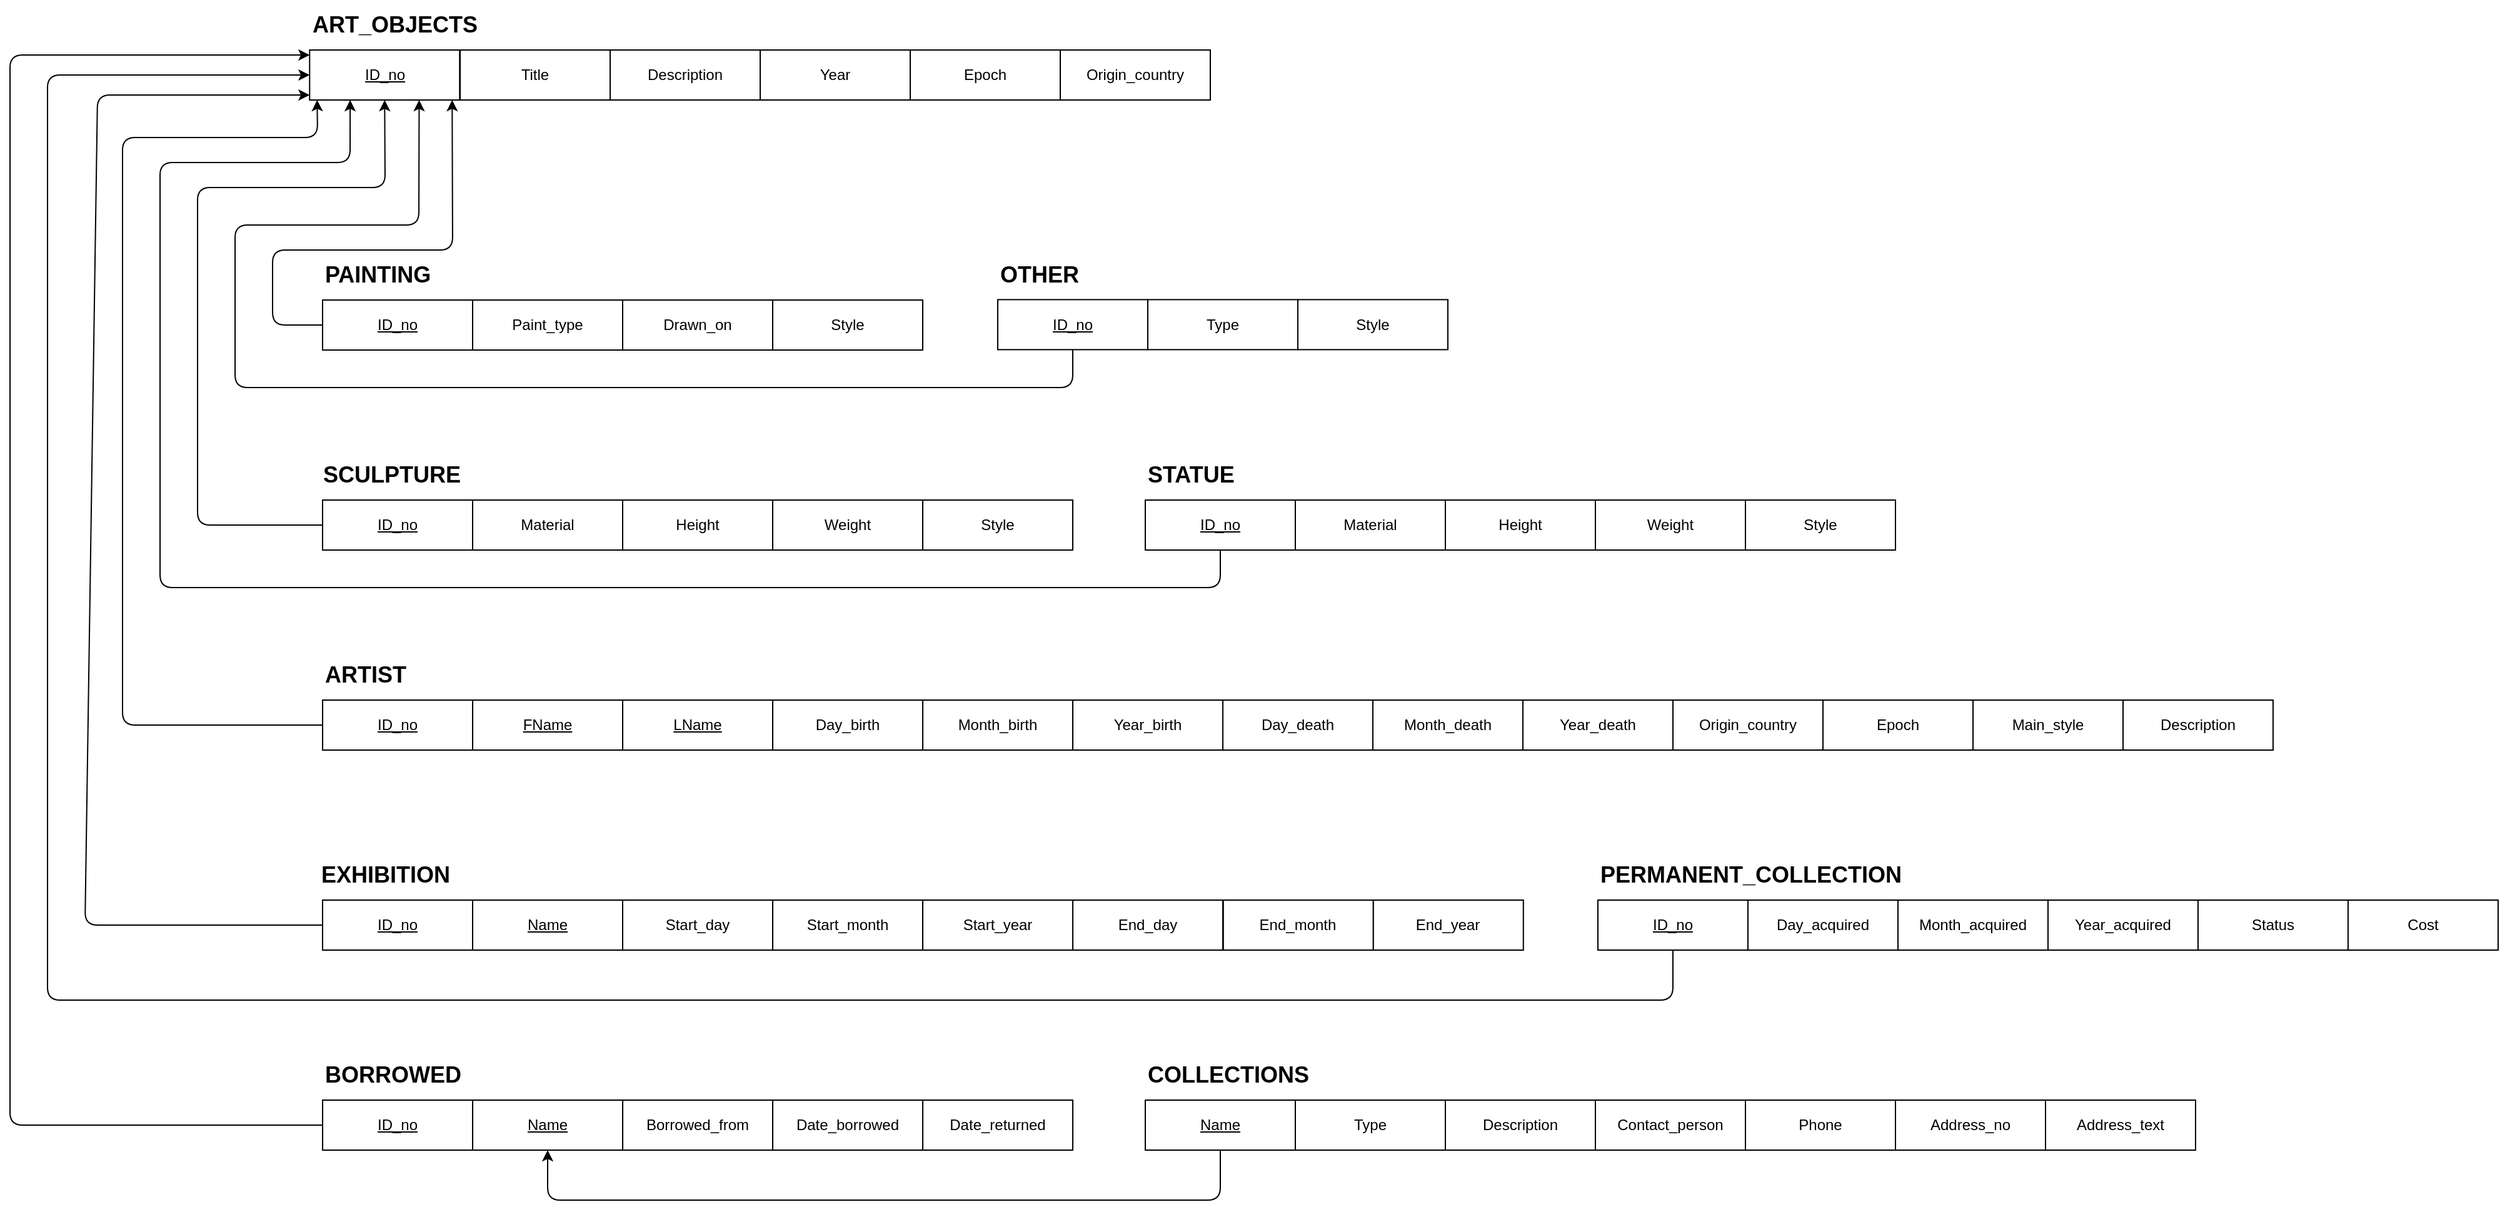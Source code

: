 <mxfile>
    <diagram id="mbgXg7MLxgZCqN_WTLX3" name="Page-1">
        <mxGraphModel dx="1216" dy="1588" grid="1" gridSize="10" guides="1" tooltips="1" connect="1" arrows="1" fold="1" page="1" pageScale="1" pageWidth="850" pageHeight="1100" math="0" shadow="0">
            <root>
                <mxCell id="0"/>
                <mxCell id="1" parent="0"/>
                <mxCell id="67" style="edgeStyle=none;html=1;exitX=0;exitY=0.5;exitDx=0;exitDy=0;fontSize=18;snapToPoint=0;orthogonal=0;entryX=0.95;entryY=1;entryDx=0;entryDy=0;orthogonalLoop=0;flowAnimation=0;backgroundOutline=0;entryPerimeter=0;" parent="1" source="9" target="58" edge="1">
                    <mxGeometry relative="1" as="geometry">
                        <mxPoint x="110" y="-70" as="targetPoint"/>
                        <Array as="points">
                            <mxPoint x="-30" y="60"/>
                            <mxPoint x="-30"/>
                            <mxPoint x="114"/>
                        </Array>
                    </mxGeometry>
                </mxCell>
                <mxCell id="68" style="edgeStyle=none;html=1;exitX=0;exitY=0.5;exitDx=0;exitDy=0;fontSize=18;entryX=0.5;entryY=1;entryDx=0;entryDy=0;entryPerimeter=0;" parent="1" source="20" target="58" edge="1">
                    <mxGeometry relative="1" as="geometry">
                        <mxPoint x="60" y="-50" as="targetPoint"/>
                        <Array as="points">
                            <mxPoint x="-90" y="220"/>
                            <mxPoint x="-90" y="-50"/>
                            <mxPoint x="60" y="-50"/>
                        </Array>
                    </mxGeometry>
                </mxCell>
                <mxCell id="69" style="edgeStyle=none;html=1;exitX=0.5;exitY=1;exitDx=0;exitDy=0;fontSize=18;entryX=0.27;entryY=1;entryDx=0;entryDy=0;entryPerimeter=0;" parent="1" source="39" target="58" edge="1">
                    <mxGeometry relative="1" as="geometry">
                        <mxPoint x="10" y="379" as="sourcePoint"/>
                        <mxPoint x="-20" y="-110" as="targetPoint"/>
                        <Array as="points">
                            <mxPoint x="728" y="270"/>
                            <mxPoint x="-120" y="270"/>
                            <mxPoint x="-120" y="-70"/>
                            <mxPoint x="32" y="-70"/>
                        </Array>
                    </mxGeometry>
                </mxCell>
                <mxCell id="80" style="edgeStyle=none;html=1;exitX=0;exitY=0.5;exitDx=0;exitDy=0;entryX=0.05;entryY=1;entryDx=0;entryDy=0;fontSize=18;entryPerimeter=0;" parent="1" source="72" target="58" edge="1">
                    <mxGeometry relative="1" as="geometry">
                        <Array as="points">
                            <mxPoint x="-150" y="380"/>
                            <mxPoint x="-150" y="-90"/>
                            <mxPoint x="6" y="-90"/>
                        </Array>
                    </mxGeometry>
                </mxCell>
                <mxCell id="94" value="" style="group" parent="1" vertex="1" connectable="0">
                    <mxGeometry width="490" height="80" as="geometry"/>
                </mxCell>
                <mxCell id="9" value="&lt;u&gt;ID_no&lt;/u&gt;" style="rounded=0;whiteSpace=wrap;html=1;" parent="94" vertex="1">
                    <mxGeometry x="10" y="40" width="120" height="40" as="geometry"/>
                </mxCell>
                <mxCell id="10" value="PAINTING" style="text;strokeColor=none;fillColor=none;html=1;fontSize=18;fontStyle=1;verticalAlign=middle;align=left;" parent="94" vertex="1">
                    <mxGeometry x="10" width="100" height="40" as="geometry"/>
                </mxCell>
                <mxCell id="11" value="Paint_type" style="rounded=0;whiteSpace=wrap;html=1;" parent="94" vertex="1">
                    <mxGeometry x="130" y="40" width="120" height="40" as="geometry"/>
                </mxCell>
                <mxCell id="12" value="Drawn_on" style="rounded=0;whiteSpace=wrap;html=1;" parent="94" vertex="1">
                    <mxGeometry x="250" y="40" width="120" height="40" as="geometry"/>
                </mxCell>
                <mxCell id="13" value="Style" style="rounded=0;whiteSpace=wrap;html=1;" parent="94" vertex="1">
                    <mxGeometry x="370" y="40" width="120" height="40" as="geometry"/>
                </mxCell>
                <mxCell id="95" value="" style="group" parent="1" vertex="1" connectable="0">
                    <mxGeometry x="10" y="160" width="600" height="80" as="geometry"/>
                </mxCell>
                <mxCell id="20" value="&lt;u&gt;ID_no&lt;/u&gt;" style="rounded=0;whiteSpace=wrap;html=1;" parent="95" vertex="1">
                    <mxGeometry y="40" width="120" height="40" as="geometry"/>
                </mxCell>
                <mxCell id="21" value="SCULPTURE" style="text;strokeColor=none;fillColor=none;html=1;fontSize=18;fontStyle=1;verticalAlign=middle;align=center;" parent="95" vertex="1">
                    <mxGeometry width="110" height="40" as="geometry"/>
                </mxCell>
                <mxCell id="22" value="Material" style="rounded=0;whiteSpace=wrap;html=1;" parent="95" vertex="1">
                    <mxGeometry x="120" y="40" width="120" height="40" as="geometry"/>
                </mxCell>
                <mxCell id="23" value="Height" style="rounded=0;whiteSpace=wrap;html=1;" parent="95" vertex="1">
                    <mxGeometry x="240" y="40" width="120" height="40" as="geometry"/>
                </mxCell>
                <mxCell id="24" value="Weight" style="rounded=0;whiteSpace=wrap;html=1;" parent="95" vertex="1">
                    <mxGeometry x="360" y="40" width="120" height="40" as="geometry"/>
                </mxCell>
                <mxCell id="26" value="Style" style="rounded=0;whiteSpace=wrap;html=1;" parent="95" vertex="1">
                    <mxGeometry x="480" y="40" width="120" height="40" as="geometry"/>
                </mxCell>
                <mxCell id="108" style="edgeStyle=none;html=1;exitX=0.5;exitY=1;exitDx=0;exitDy=0;entryX=0.73;entryY=1;entryDx=0;entryDy=0;fontSize=18;entryPerimeter=0;" parent="1" source="29" target="58" edge="1">
                    <mxGeometry relative="1" as="geometry">
                        <Array as="points">
                            <mxPoint x="610" y="110"/>
                            <mxPoint x="-60" y="110"/>
                            <mxPoint x="-60" y="-20"/>
                            <mxPoint x="87" y="-20"/>
                        </Array>
                    </mxGeometry>
                </mxCell>
                <mxCell id="118" style="edgeStyle=none;html=1;exitX=0;exitY=0.5;exitDx=0;exitDy=0;entryX=0;entryY=0.9;entryDx=0;entryDy=0;fontSize=18;entryPerimeter=0;" parent="1" source="110" target="58" edge="1">
                    <mxGeometry relative="1" as="geometry">
                        <Array as="points">
                            <mxPoint x="-180" y="540"/>
                            <mxPoint x="-170" y="-124"/>
                        </Array>
                    </mxGeometry>
                </mxCell>
                <mxCell id="119" value="" style="group" parent="1" vertex="1" connectable="0">
                    <mxGeometry x="550" width="360" height="79.69" as="geometry"/>
                </mxCell>
                <mxCell id="29" value="&lt;u&gt;ID_no&lt;/u&gt;" style="rounded=0;whiteSpace=wrap;html=1;" parent="119" vertex="1">
                    <mxGeometry y="39.69" width="120" height="40" as="geometry"/>
                </mxCell>
                <mxCell id="30" value="OTHER" style="text;strokeColor=none;fillColor=none;html=1;fontSize=18;fontStyle=1;verticalAlign=middle;align=left;" parent="119" vertex="1">
                    <mxGeometry width="100" height="40" as="geometry"/>
                </mxCell>
                <mxCell id="31" value="Type" style="rounded=0;whiteSpace=wrap;html=1;" parent="119" vertex="1">
                    <mxGeometry x="120" y="39.69" width="120" height="40" as="geometry"/>
                </mxCell>
                <mxCell id="32" value="Style" style="rounded=0;whiteSpace=wrap;html=1;" parent="119" vertex="1">
                    <mxGeometry x="240" y="39.69" width="120" height="40" as="geometry"/>
                </mxCell>
                <mxCell id="120" value="" style="group" parent="1" vertex="1" connectable="0">
                    <mxGeometry x="668" y="160" width="600" height="80" as="geometry"/>
                </mxCell>
                <mxCell id="39" value="&lt;u&gt;ID_no&lt;/u&gt;" style="rounded=0;whiteSpace=wrap;html=1;" parent="120" vertex="1">
                    <mxGeometry y="40" width="120" height="40" as="geometry"/>
                </mxCell>
                <mxCell id="40" value="STATUE" style="text;strokeColor=none;fillColor=none;html=1;fontSize=18;fontStyle=1;verticalAlign=middle;align=left;" parent="120" vertex="1">
                    <mxGeometry width="100" height="40" as="geometry"/>
                </mxCell>
                <mxCell id="41" value="Material" style="rounded=0;whiteSpace=wrap;html=1;" parent="120" vertex="1">
                    <mxGeometry x="120" y="40" width="120" height="40" as="geometry"/>
                </mxCell>
                <mxCell id="42" value="Height" style="rounded=0;whiteSpace=wrap;html=1;" parent="120" vertex="1">
                    <mxGeometry x="240" y="40" width="120" height="40" as="geometry"/>
                </mxCell>
                <mxCell id="43" value="Weight" style="rounded=0;whiteSpace=wrap;html=1;" parent="120" vertex="1">
                    <mxGeometry x="360" y="40" width="120" height="40" as="geometry"/>
                </mxCell>
                <mxCell id="45" value="Style" style="rounded=0;whiteSpace=wrap;html=1;" parent="120" vertex="1">
                    <mxGeometry x="480" y="40" width="120" height="40" as="geometry"/>
                </mxCell>
                <mxCell id="146" value="" style="group" parent="1" vertex="1" connectable="0">
                    <mxGeometry x="10.02" y="640" width="600" height="80" as="geometry"/>
                </mxCell>
                <mxCell id="130" value="&lt;u&gt;ID_no&lt;/u&gt;" style="rounded=0;whiteSpace=wrap;html=1;" parent="146" vertex="1">
                    <mxGeometry y="40" width="120" height="40" as="geometry"/>
                </mxCell>
                <mxCell id="131" value="BORROWED" style="text;strokeColor=none;fillColor=none;html=1;fontSize=18;fontStyle=1;verticalAlign=middle;align=left;" parent="146" vertex="1">
                    <mxGeometry width="260" height="40" as="geometry"/>
                </mxCell>
                <mxCell id="132" value="Borrowed_from" style="rounded=0;whiteSpace=wrap;html=1;" parent="146" vertex="1">
                    <mxGeometry x="240" y="40" width="120" height="40" as="geometry"/>
                </mxCell>
                <mxCell id="133" value="Date_returned" style="rounded=0;whiteSpace=wrap;html=1;" parent="146" vertex="1">
                    <mxGeometry x="480" y="40" width="120" height="40" as="geometry"/>
                </mxCell>
                <mxCell id="134" value="Date_borrowed" style="rounded=0;whiteSpace=wrap;html=1;" parent="146" vertex="1">
                    <mxGeometry x="360" y="40" width="120" height="40" as="geometry"/>
                </mxCell>
                <mxCell id="145" value="&lt;u&gt;Name&lt;/u&gt;" style="rounded=0;whiteSpace=wrap;html=1;" parent="146" vertex="1">
                    <mxGeometry x="120" y="40" width="120" height="40" as="geometry"/>
                </mxCell>
                <mxCell id="149" style="edgeStyle=none;html=1;exitX=0.5;exitY=1;exitDx=0;exitDy=0;entryX=0.5;entryY=1;entryDx=0;entryDy=0;fontSize=18;" parent="1" source="138" target="145" edge="1">
                    <mxGeometry relative="1" as="geometry">
                        <Array as="points">
                            <mxPoint x="728" y="760"/>
                            <mxPoint x="190" y="760"/>
                        </Array>
                    </mxGeometry>
                </mxCell>
                <mxCell id="150" style="edgeStyle=none;html=1;exitX=0;exitY=0.5;exitDx=0;exitDy=0;fontSize=18;entryX=0;entryY=0.1;entryDx=0;entryDy=0;entryPerimeter=0;" parent="1" source="130" target="58" edge="1">
                    <mxGeometry relative="1" as="geometry">
                        <Array as="points">
                            <mxPoint x="-240" y="700"/>
                            <mxPoint x="-240" y="-156"/>
                        </Array>
                        <mxPoint x="-30" y="-160" as="targetPoint"/>
                    </mxGeometry>
                </mxCell>
                <mxCell id="158" style="edgeStyle=none;html=1;exitX=0.5;exitY=1;exitDx=0;exitDy=0;entryX=0;entryY=0.5;entryDx=0;entryDy=0;fontSize=18;entryPerimeter=0;" parent="1" source="123" target="58" edge="1">
                    <mxGeometry relative="1" as="geometry">
                        <Array as="points">
                            <mxPoint x="1090" y="600"/>
                            <mxPoint x="-210" y="600"/>
                            <mxPoint x="-210" y="-140"/>
                        </Array>
                    </mxGeometry>
                </mxCell>
                <mxCell id="161" value="" style="group" parent="1" vertex="1" connectable="0">
                    <mxGeometry x="668" y="640" width="840" height="80" as="geometry"/>
                </mxCell>
                <mxCell id="137" value="COLLECTIONS" style="text;strokeColor=none;fillColor=none;html=1;fontSize=18;fontStyle=1;verticalAlign=middle;align=left;" parent="161" vertex="1">
                    <mxGeometry width="260" height="40" as="geometry"/>
                </mxCell>
                <mxCell id="138" value="&lt;u&gt;Name&lt;/u&gt;" style="rounded=0;whiteSpace=wrap;html=1;" parent="161" vertex="1">
                    <mxGeometry y="40" width="120" height="40" as="geometry"/>
                </mxCell>
                <mxCell id="139" value="Description" style="rounded=0;whiteSpace=wrap;html=1;" parent="161" vertex="1">
                    <mxGeometry x="240" y="40" width="120" height="40" as="geometry"/>
                </mxCell>
                <mxCell id="140" value="Type" style="rounded=0;whiteSpace=wrap;html=1;" parent="161" vertex="1">
                    <mxGeometry x="120" y="40" width="120" height="40" as="geometry"/>
                </mxCell>
                <mxCell id="141" value="Contact_person" style="rounded=0;whiteSpace=wrap;html=1;" parent="161" vertex="1">
                    <mxGeometry x="360" y="40" width="120" height="40" as="geometry"/>
                </mxCell>
                <mxCell id="142" value="Phone" style="rounded=0;whiteSpace=wrap;html=1;" parent="161" vertex="1">
                    <mxGeometry x="480" y="40" width="120" height="40" as="geometry"/>
                </mxCell>
                <mxCell id="143" value="Address_no" style="rounded=0;whiteSpace=wrap;html=1;" parent="161" vertex="1">
                    <mxGeometry x="600" y="40" width="120" height="40" as="geometry"/>
                </mxCell>
                <mxCell id="160" value="Address_text" style="rounded=0;whiteSpace=wrap;html=1;" parent="161" vertex="1">
                    <mxGeometry x="720" y="40" width="120" height="40" as="geometry"/>
                </mxCell>
                <mxCell id="169" value="" style="group" parent="1" vertex="1" connectable="0">
                    <mxGeometry x="10.02" y="320" width="1560" height="80" as="geometry"/>
                </mxCell>
                <mxCell id="101" value="Month_birth" style="rounded=0;whiteSpace=wrap;html=1;" parent="169" vertex="1">
                    <mxGeometry x="480" y="40" width="120" height="40" as="geometry"/>
                </mxCell>
                <mxCell id="102" value="Origin_country" style="rounded=0;whiteSpace=wrap;html=1;" parent="169" vertex="1">
                    <mxGeometry x="1080" y="40" width="120" height="40" as="geometry"/>
                </mxCell>
                <mxCell id="72" value="&lt;u&gt;ID_no&lt;/u&gt;" style="rounded=0;whiteSpace=wrap;html=1;" parent="169" vertex="1">
                    <mxGeometry y="40" width="120" height="40" as="geometry"/>
                </mxCell>
                <mxCell id="73" value="ARTIST" style="text;strokeColor=none;fillColor=none;html=1;fontSize=18;fontStyle=1;verticalAlign=middle;align=left;" parent="169" vertex="1">
                    <mxGeometry width="100" height="40" as="geometry"/>
                </mxCell>
                <mxCell id="74" value="&lt;u&gt;FName&lt;/u&gt;" style="rounded=0;whiteSpace=wrap;html=1;" parent="169" vertex="1">
                    <mxGeometry x="120.0" y="40" width="120" height="40" as="geometry"/>
                </mxCell>
                <mxCell id="75" value="&lt;u&gt;LName&lt;/u&gt;" style="rounded=0;whiteSpace=wrap;html=1;" parent="169" vertex="1">
                    <mxGeometry x="240" y="40" width="120" height="40" as="geometry"/>
                </mxCell>
                <mxCell id="76" value="Day_birth" style="rounded=0;whiteSpace=wrap;html=1;" parent="169" vertex="1">
                    <mxGeometry x="360" y="40" width="120" height="40" as="geometry"/>
                </mxCell>
                <mxCell id="103" value="Epoch" style="rounded=0;whiteSpace=wrap;html=1;" parent="169" vertex="1">
                    <mxGeometry x="1200" y="40" width="120" height="40" as="geometry"/>
                </mxCell>
                <mxCell id="104" value="Main_style" style="rounded=0;whiteSpace=wrap;html=1;" parent="169" vertex="1">
                    <mxGeometry x="1320" y="40" width="120" height="40" as="geometry"/>
                </mxCell>
                <mxCell id="105" value="Description" style="rounded=0;whiteSpace=wrap;html=1;" parent="169" vertex="1">
                    <mxGeometry x="1440" y="40" width="120" height="40" as="geometry"/>
                </mxCell>
                <mxCell id="152" value="Day_death" style="rounded=0;whiteSpace=wrap;html=1;" parent="169" vertex="1">
                    <mxGeometry x="720" y="40" width="120" height="40" as="geometry"/>
                </mxCell>
                <mxCell id="153" value="Year_birth" style="rounded=0;whiteSpace=wrap;html=1;" parent="169" vertex="1">
                    <mxGeometry x="600" y="40" width="120" height="40" as="geometry"/>
                </mxCell>
                <mxCell id="154" value="Month_death" style="rounded=0;whiteSpace=wrap;html=1;" parent="169" vertex="1">
                    <mxGeometry x="840" y="40" width="120" height="40" as="geometry"/>
                </mxCell>
                <mxCell id="155" value="Year_death" style="rounded=0;whiteSpace=wrap;html=1;" parent="169" vertex="1">
                    <mxGeometry x="960" y="40" width="120" height="40" as="geometry"/>
                </mxCell>
                <mxCell id="170" value="" style="group" parent="1" vertex="1" connectable="0">
                    <mxGeometry x="10" y="480" width="960.39" height="80" as="geometry"/>
                </mxCell>
                <mxCell id="110" value="&lt;u&gt;ID_no&lt;/u&gt;" style="rounded=0;whiteSpace=wrap;html=1;" parent="170" vertex="1">
                    <mxGeometry y="40" width="120" height="40" as="geometry"/>
                </mxCell>
                <mxCell id="111" value="EXHIBITION" style="text;strokeColor=none;fillColor=none;html=1;fontSize=18;fontStyle=1;verticalAlign=middle;align=center;" parent="170" vertex="1">
                    <mxGeometry width="100" height="40" as="geometry"/>
                </mxCell>
                <mxCell id="112" value="&lt;u&gt;Name&lt;/u&gt;" style="rounded=0;whiteSpace=wrap;html=1;" parent="170" vertex="1">
                    <mxGeometry x="120" y="40" width="120" height="40" as="geometry"/>
                </mxCell>
                <mxCell id="116" value="Start_day" style="rounded=0;whiteSpace=wrap;html=1;" parent="170" vertex="1">
                    <mxGeometry x="240" y="40" width="120" height="40" as="geometry"/>
                </mxCell>
                <mxCell id="113" value="End_day" style="rounded=0;whiteSpace=wrap;html=1;" parent="170" vertex="1">
                    <mxGeometry x="600.02" y="40" width="120" height="40" as="geometry"/>
                </mxCell>
                <mxCell id="165" value="Start_month" style="rounded=0;whiteSpace=wrap;html=1;" parent="170" vertex="1">
                    <mxGeometry x="360.02" y="40" width="120" height="40" as="geometry"/>
                </mxCell>
                <mxCell id="166" value="Start_year" style="rounded=0;whiteSpace=wrap;html=1;" parent="170" vertex="1">
                    <mxGeometry x="480.02" y="40" width="120" height="40" as="geometry"/>
                </mxCell>
                <mxCell id="167" value="End_month" style="rounded=0;whiteSpace=wrap;html=1;" parent="170" vertex="1">
                    <mxGeometry x="720.39" y="40" width="120" height="40" as="geometry"/>
                </mxCell>
                <mxCell id="168" value="End_year" style="rounded=0;whiteSpace=wrap;html=1;" parent="170" vertex="1">
                    <mxGeometry x="840.39" y="40" width="120" height="40" as="geometry"/>
                </mxCell>
                <mxCell id="171" value="" style="group" parent="1" vertex="1" connectable="0">
                    <mxGeometry x="1030" y="480" width="720" height="80" as="geometry"/>
                </mxCell>
                <mxCell id="123" value="&lt;u&gt;ID_no&lt;/u&gt;" style="rounded=0;whiteSpace=wrap;html=1;container=0;" parent="171" vertex="1">
                    <mxGeometry y="40" width="120" height="40" as="geometry"/>
                </mxCell>
                <mxCell id="124" value="PERMANENT_COLLECTION" style="text;strokeColor=none;fillColor=none;html=1;fontSize=18;fontStyle=1;verticalAlign=middle;align=left;container=0;" parent="171" vertex="1">
                    <mxGeometry width="260" height="40" as="geometry"/>
                </mxCell>
                <mxCell id="125" value="Day_acquired" style="rounded=0;whiteSpace=wrap;html=1;container=0;" parent="171" vertex="1">
                    <mxGeometry x="120" y="40" width="120" height="40" as="geometry"/>
                </mxCell>
                <mxCell id="126" value="Cost" style="rounded=0;whiteSpace=wrap;html=1;container=0;" parent="171" vertex="1">
                    <mxGeometry x="600" y="40" width="120" height="40" as="geometry"/>
                </mxCell>
                <mxCell id="127" value="Status" style="rounded=0;whiteSpace=wrap;html=1;container=0;" parent="171" vertex="1">
                    <mxGeometry x="480" y="40" width="120" height="40" as="geometry"/>
                </mxCell>
                <mxCell id="162" value="Month_acquired" style="rounded=0;whiteSpace=wrap;html=1;container=0;" parent="171" vertex="1">
                    <mxGeometry x="240" y="40" width="120" height="40" as="geometry"/>
                </mxCell>
                <mxCell id="163" value="Year_acquired" style="rounded=0;whiteSpace=wrap;html=1;container=0;" parent="171" vertex="1">
                    <mxGeometry x="360" y="40" width="120" height="40" as="geometry"/>
                </mxCell>
                <mxCell id="58" value="&lt;u&gt;ID_no&lt;/u&gt;" style="rounded=0;whiteSpace=wrap;html=1;snapToPoint=0;points=[[0,0.1,0,0,0],[0,0.5,0,0,0],[0,0.9,0,0,0],[0.05,1,0,0,0],[0.25,0,0,0,0],[0.27,1,0,0,0],[0.5,0,0,0,0],[0.5,1,0,0,0],[0.73,1,0,0,0],[0.75,0,0,0,0],[0.95,1,0,0,0],[1,0,0,0,0],[1,0.25,0,0,0],[1,0.5,0,0,0],[1,0.75,0,0,0]];" parent="1" vertex="1">
                    <mxGeometry x="-0.36" y="-160" width="120" height="40" as="geometry"/>
                </mxCell>
                <mxCell id="59" value="ART_OBJECTS" style="text;strokeColor=none;fillColor=none;html=1;fontSize=18;fontStyle=1;verticalAlign=middle;align=left;" parent="1" vertex="1">
                    <mxGeometry x="0.02" y="-200" width="130" height="40" as="geometry"/>
                </mxCell>
                <mxCell id="60" value="Title" style="rounded=0;whiteSpace=wrap;html=1;" parent="1" vertex="1">
                    <mxGeometry x="120" y="-160" width="120" height="40" as="geometry"/>
                </mxCell>
                <mxCell id="61" value="Description" style="rounded=0;whiteSpace=wrap;html=1;" parent="1" vertex="1">
                    <mxGeometry x="240" y="-160" width="120" height="40" as="geometry"/>
                </mxCell>
                <mxCell id="62" value="Year" style="rounded=0;whiteSpace=wrap;html=1;" parent="1" vertex="1">
                    <mxGeometry x="360" y="-160" width="120" height="40" as="geometry"/>
                </mxCell>
                <mxCell id="63" value="Origin_country" style="rounded=0;whiteSpace=wrap;html=1;" parent="1" vertex="1">
                    <mxGeometry x="600" y="-160" width="120" height="40" as="geometry"/>
                </mxCell>
                <mxCell id="64" value="Epoch" style="rounded=0;whiteSpace=wrap;html=1;" parent="1" vertex="1">
                    <mxGeometry x="480" y="-160" width="120" height="40" as="geometry"/>
                </mxCell>
            </root>
        </mxGraphModel>
    </diagram>
</mxfile>